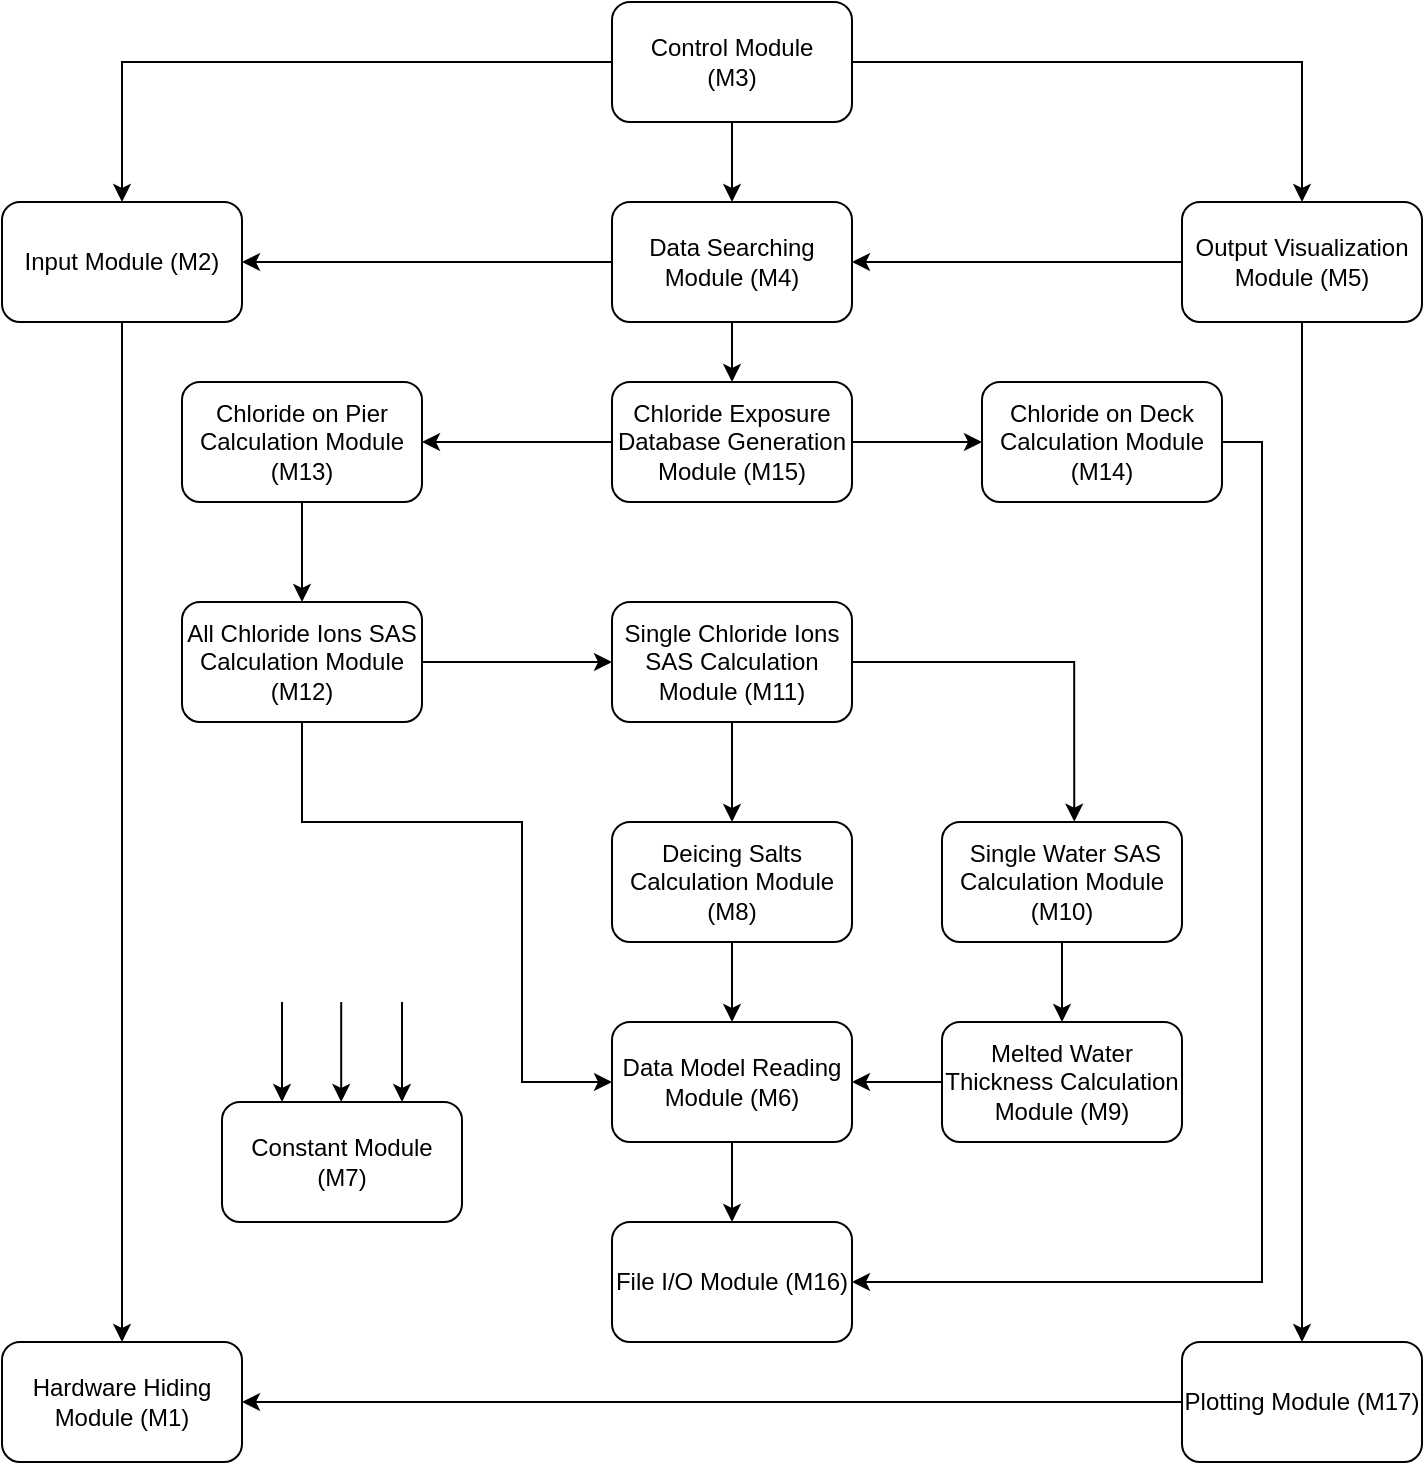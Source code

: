 <mxfile version="24.6.4" type="device">
  <diagram name="Page-1" id="wZjV9qDytIvPm5i4ttU7">
    <mxGraphModel dx="987" dy="1020" grid="1" gridSize="10" guides="1" tooltips="1" connect="1" arrows="1" fold="1" page="1" pageScale="1" pageWidth="850" pageHeight="1100" math="0" shadow="0">
      <root>
        <mxCell id="0" />
        <mxCell id="1" parent="0" />
        <mxCell id="WcX5q98_CKzhmVR-eJGj-28" style="edgeStyle=orthogonalEdgeStyle;rounded=0;orthogonalLoop=1;jettySize=auto;html=1;entryX=0.5;entryY=0;entryDx=0;entryDy=0;" parent="1" source="9vECl-wMKcsPk-x4HXwI-1" target="9vECl-wMKcsPk-x4HXwI-6" edge="1">
          <mxGeometry relative="1" as="geometry" />
        </mxCell>
        <mxCell id="WcX5q98_CKzhmVR-eJGj-29" style="edgeStyle=orthogonalEdgeStyle;rounded=0;orthogonalLoop=1;jettySize=auto;html=1;entryX=0.5;entryY=0;entryDx=0;entryDy=0;" parent="1" source="9vECl-wMKcsPk-x4HXwI-1" target="9vECl-wMKcsPk-x4HXwI-5" edge="1">
          <mxGeometry relative="1" as="geometry" />
        </mxCell>
        <mxCell id="WcX5q98_CKzhmVR-eJGj-33" style="edgeStyle=orthogonalEdgeStyle;rounded=0;orthogonalLoop=1;jettySize=auto;html=1;entryX=0.5;entryY=0;entryDx=0;entryDy=0;" parent="1" source="9vECl-wMKcsPk-x4HXwI-1" target="BKo1xUMFl-pc96jl3FT2-1" edge="1">
          <mxGeometry relative="1" as="geometry" />
        </mxCell>
        <mxCell id="9vECl-wMKcsPk-x4HXwI-1" value="Control Module&lt;div&gt;(M3)&lt;/div&gt;" style="rounded=1;whiteSpace=wrap;html=1;" parent="1" vertex="1">
          <mxGeometry x="365" y="50" width="120" height="60" as="geometry" />
        </mxCell>
        <mxCell id="9vECl-wMKcsPk-x4HXwI-2" value="Hardware Hiding Module&amp;nbsp;&lt;span style=&quot;background-color: initial;&quot;&gt;(M1)&lt;/span&gt;" style="rounded=1;whiteSpace=wrap;html=1;" parent="1" vertex="1">
          <mxGeometry x="60" y="720" width="120" height="60" as="geometry" />
        </mxCell>
        <mxCell id="WcX5q98_CKzhmVR-eJGj-40" style="edgeStyle=orthogonalEdgeStyle;rounded=0;orthogonalLoop=1;jettySize=auto;html=1;entryX=1;entryY=0.5;entryDx=0;entryDy=0;exitX=0;exitY=0.5;exitDx=0;exitDy=0;" parent="1" source="9vECl-wMKcsPk-x4HXwI-4" target="WcX5q98_CKzhmVR-eJGj-6" edge="1">
          <mxGeometry relative="1" as="geometry" />
        </mxCell>
        <mxCell id="e19A9XUtczO1Gv_rQ71Y-2" style="edgeStyle=orthogonalEdgeStyle;rounded=0;orthogonalLoop=1;jettySize=auto;html=1;" edge="1" parent="1" source="9vECl-wMKcsPk-x4HXwI-4" target="e19A9XUtczO1Gv_rQ71Y-1">
          <mxGeometry relative="1" as="geometry" />
        </mxCell>
        <mxCell id="9vECl-wMKcsPk-x4HXwI-4" value="&lt;div&gt;Chloride Exposure Database Generation Module&amp;nbsp;&lt;span style=&quot;background-color: initial;&quot;&gt;(M15)&lt;/span&gt;&lt;/div&gt;" style="rounded=1;whiteSpace=wrap;html=1;" parent="1" vertex="1">
          <mxGeometry x="365" y="240" width="120" height="60" as="geometry" />
        </mxCell>
        <mxCell id="WcX5q98_CKzhmVR-eJGj-34" style="edgeStyle=orthogonalEdgeStyle;rounded=0;orthogonalLoop=1;jettySize=auto;html=1;entryX=1;entryY=0.5;entryDx=0;entryDy=0;" parent="1" source="9vECl-wMKcsPk-x4HXwI-5" target="BKo1xUMFl-pc96jl3FT2-1" edge="1">
          <mxGeometry relative="1" as="geometry" />
        </mxCell>
        <mxCell id="WcX5q98_CKzhmVR-eJGj-37" style="edgeStyle=orthogonalEdgeStyle;rounded=0;orthogonalLoop=1;jettySize=auto;html=1;entryX=0.5;entryY=0;entryDx=0;entryDy=0;exitX=0.5;exitY=1;exitDx=0;exitDy=0;" parent="1" source="9vECl-wMKcsPk-x4HXwI-5" target="9vECl-wMKcsPk-x4HXwI-4" edge="1">
          <mxGeometry relative="1" as="geometry" />
        </mxCell>
        <mxCell id="9vECl-wMKcsPk-x4HXwI-5" value="Data Searching Module&amp;nbsp;&lt;span style=&quot;background-color: initial;&quot;&gt;(M4)&lt;/span&gt;" style="rounded=1;whiteSpace=wrap;html=1;" parent="1" vertex="1">
          <mxGeometry x="365" y="150" width="120" height="60" as="geometry" />
        </mxCell>
        <mxCell id="WcX5q98_CKzhmVR-eJGj-41" style="edgeStyle=orthogonalEdgeStyle;rounded=0;orthogonalLoop=1;jettySize=auto;html=1;exitX=0;exitY=0.5;exitDx=0;exitDy=0;entryX=1;entryY=0.5;entryDx=0;entryDy=0;" parent="1" source="9vECl-wMKcsPk-x4HXwI-6" target="9vECl-wMKcsPk-x4HXwI-5" edge="1">
          <mxGeometry relative="1" as="geometry" />
        </mxCell>
        <mxCell id="9vECl-wMKcsPk-x4HXwI-6" value="Output Visualization Module&amp;nbsp;&lt;span style=&quot;background-color: initial;&quot;&gt;(M5)&lt;/span&gt;" style="rounded=1;whiteSpace=wrap;html=1;" parent="1" vertex="1">
          <mxGeometry x="650" y="150" width="120" height="60" as="geometry" />
        </mxCell>
        <mxCell id="WcX5q98_CKzhmVR-eJGj-32" style="edgeStyle=orthogonalEdgeStyle;rounded=0;orthogonalLoop=1;jettySize=auto;html=1;entryX=0.5;entryY=0;entryDx=0;entryDy=0;" parent="1" source="BKo1xUMFl-pc96jl3FT2-1" target="9vECl-wMKcsPk-x4HXwI-2" edge="1">
          <mxGeometry relative="1" as="geometry" />
        </mxCell>
        <mxCell id="BKo1xUMFl-pc96jl3FT2-1" value="Input Module&amp;nbsp;&lt;span style=&quot;background-color: initial;&quot;&gt;(M2)&lt;/span&gt;" style="rounded=1;whiteSpace=wrap;html=1;" parent="1" vertex="1">
          <mxGeometry x="60" y="150" width="120" height="60" as="geometry" />
        </mxCell>
        <mxCell id="WcX5q98_CKzhmVR-eJGj-27" style="edgeStyle=orthogonalEdgeStyle;rounded=0;orthogonalLoop=1;jettySize=auto;html=1;entryX=1;entryY=0.5;entryDx=0;entryDy=0;" parent="1" source="Chvrd0mx-0JxUexaGwyr-2" target="9vECl-wMKcsPk-x4HXwI-2" edge="1">
          <mxGeometry relative="1" as="geometry" />
        </mxCell>
        <mxCell id="Chvrd0mx-0JxUexaGwyr-2" value="Plotting Module&amp;nbsp;&lt;span style=&quot;background-color: initial;&quot;&gt;(M17)&lt;/span&gt;" style="rounded=1;whiteSpace=wrap;html=1;" parent="1" vertex="1">
          <mxGeometry x="650" y="720" width="120" height="60" as="geometry" />
        </mxCell>
        <mxCell id="Chvrd0mx-0JxUexaGwyr-3" value="" style="endArrow=classic;html=1;rounded=0;entryX=0.5;entryY=0;entryDx=0;entryDy=0;exitX=0.5;exitY=1;exitDx=0;exitDy=0;" parent="1" source="9vECl-wMKcsPk-x4HXwI-6" target="Chvrd0mx-0JxUexaGwyr-2" edge="1">
          <mxGeometry width="50" height="50" relative="1" as="geometry">
            <mxPoint x="630" y="260" as="sourcePoint" />
            <mxPoint x="630" y="330" as="targetPoint" />
          </mxGeometry>
        </mxCell>
        <mxCell id="WcX5q98_CKzhmVR-eJGj-39" style="edgeStyle=orthogonalEdgeStyle;rounded=0;orthogonalLoop=1;jettySize=auto;html=1;entryX=0.5;entryY=0;entryDx=0;entryDy=0;" parent="1" source="WcX5q98_CKzhmVR-eJGj-1" target="WcX5q98_CKzhmVR-eJGj-7" edge="1">
          <mxGeometry relative="1" as="geometry" />
        </mxCell>
        <mxCell id="WcX5q98_CKzhmVR-eJGj-1" value="Deicing Salts Calculation Module&lt;div&gt;(M8)&lt;/div&gt;" style="rounded=1;whiteSpace=wrap;html=1;" parent="1" vertex="1">
          <mxGeometry x="365" y="460" width="120" height="60" as="geometry" />
        </mxCell>
        <mxCell id="WcX5q98_CKzhmVR-eJGj-12" style="edgeStyle=orthogonalEdgeStyle;rounded=0;orthogonalLoop=1;jettySize=auto;html=1;entryX=1;entryY=0.5;entryDx=0;entryDy=0;" parent="1" source="WcX5q98_CKzhmVR-eJGj-2" target="WcX5q98_CKzhmVR-eJGj-7" edge="1">
          <mxGeometry relative="1" as="geometry" />
        </mxCell>
        <mxCell id="WcX5q98_CKzhmVR-eJGj-2" value="Melted Water Thickness Calculation Module&amp;nbsp;&lt;span style=&quot;background-color: initial;&quot;&gt;(M9)&lt;/span&gt;" style="rounded=1;whiteSpace=wrap;html=1;" parent="1" vertex="1">
          <mxGeometry x="530" y="560" width="120" height="60" as="geometry" />
        </mxCell>
        <mxCell id="WcX5q98_CKzhmVR-eJGj-13" style="edgeStyle=orthogonalEdgeStyle;rounded=0;orthogonalLoop=1;jettySize=auto;html=1;entryX=0.5;entryY=0;entryDx=0;entryDy=0;" parent="1" source="WcX5q98_CKzhmVR-eJGj-3" target="WcX5q98_CKzhmVR-eJGj-2" edge="1">
          <mxGeometry relative="1" as="geometry" />
        </mxCell>
        <mxCell id="WcX5q98_CKzhmVR-eJGj-3" value="&amp;nbsp;Single Water SAS Calculation Module&lt;div&gt;(M10)&lt;/div&gt;" style="rounded=1;whiteSpace=wrap;html=1;" parent="1" vertex="1">
          <mxGeometry x="530" y="460" width="120" height="60" as="geometry" />
        </mxCell>
        <mxCell id="WcX5q98_CKzhmVR-eJGj-17" style="edgeStyle=orthogonalEdgeStyle;rounded=0;orthogonalLoop=1;jettySize=auto;html=1;entryX=0;entryY=0.5;entryDx=0;entryDy=0;" parent="1" source="WcX5q98_CKzhmVR-eJGj-4" target="WcX5q98_CKzhmVR-eJGj-5" edge="1">
          <mxGeometry relative="1" as="geometry" />
        </mxCell>
        <mxCell id="WcX5q98_CKzhmVR-eJGj-18" style="edgeStyle=orthogonalEdgeStyle;rounded=0;orthogonalLoop=1;jettySize=auto;html=1;entryX=0;entryY=0.5;entryDx=0;entryDy=0;" parent="1" source="WcX5q98_CKzhmVR-eJGj-4" target="WcX5q98_CKzhmVR-eJGj-7" edge="1">
          <mxGeometry relative="1" as="geometry">
            <Array as="points">
              <mxPoint x="210" y="460" />
              <mxPoint x="320" y="460" />
              <mxPoint x="320" y="590" />
            </Array>
          </mxGeometry>
        </mxCell>
        <mxCell id="WcX5q98_CKzhmVR-eJGj-4" value="All Chloride Ions SAS Calculation Module&lt;div&gt;(M12)&lt;/div&gt;" style="rounded=1;whiteSpace=wrap;html=1;" parent="1" vertex="1">
          <mxGeometry x="150" y="350" width="120" height="60" as="geometry" />
        </mxCell>
        <mxCell id="WcX5q98_CKzhmVR-eJGj-15" style="edgeStyle=orthogonalEdgeStyle;rounded=0;orthogonalLoop=1;jettySize=auto;html=1;entryX=0.5;entryY=0;entryDx=0;entryDy=0;" parent="1" source="WcX5q98_CKzhmVR-eJGj-5" target="WcX5q98_CKzhmVR-eJGj-1" edge="1">
          <mxGeometry relative="1" as="geometry" />
        </mxCell>
        <mxCell id="WcX5q98_CKzhmVR-eJGj-5" value="Single Chloride Ions SAS Calculation Module&amp;nbsp;&lt;span style=&quot;background-color: initial;&quot;&gt;(M11)&lt;/span&gt;" style="rounded=1;whiteSpace=wrap;html=1;" parent="1" vertex="1">
          <mxGeometry x="365" y="350" width="120" height="60" as="geometry" />
        </mxCell>
        <mxCell id="WcX5q98_CKzhmVR-eJGj-19" style="edgeStyle=orthogonalEdgeStyle;rounded=0;orthogonalLoop=1;jettySize=auto;html=1;entryX=0.5;entryY=0;entryDx=0;entryDy=0;" parent="1" source="WcX5q98_CKzhmVR-eJGj-6" target="WcX5q98_CKzhmVR-eJGj-4" edge="1">
          <mxGeometry relative="1" as="geometry" />
        </mxCell>
        <mxCell id="WcX5q98_CKzhmVR-eJGj-6" value="Chloride on Pier Calculation Module&lt;div&gt;(M13)&lt;/div&gt;" style="rounded=1;whiteSpace=wrap;html=1;" parent="1" vertex="1">
          <mxGeometry x="150" y="240" width="120" height="60" as="geometry" />
        </mxCell>
        <mxCell id="WcX5q98_CKzhmVR-eJGj-10" value="" style="edgeStyle=orthogonalEdgeStyle;rounded=0;orthogonalLoop=1;jettySize=auto;html=1;" parent="1" source="WcX5q98_CKzhmVR-eJGj-7" target="WcX5q98_CKzhmVR-eJGj-9" edge="1">
          <mxGeometry relative="1" as="geometry" />
        </mxCell>
        <mxCell id="WcX5q98_CKzhmVR-eJGj-7" value="Data Model Reading Module&amp;nbsp;&lt;span style=&quot;background-color: initial;&quot;&gt;(M6)&lt;/span&gt;" style="rounded=1;whiteSpace=wrap;html=1;" parent="1" vertex="1">
          <mxGeometry x="365" y="560" width="120" height="60" as="geometry" />
        </mxCell>
        <mxCell id="WcX5q98_CKzhmVR-eJGj-8" value="Constant Module&lt;div&gt;(M7)&lt;/div&gt;" style="rounded=1;whiteSpace=wrap;html=1;" parent="1" vertex="1">
          <mxGeometry x="170" y="600" width="120" height="60" as="geometry" />
        </mxCell>
        <mxCell id="WcX5q98_CKzhmVR-eJGj-9" value="File I/O Module&amp;nbsp;&lt;span style=&quot;background-color: initial;&quot;&gt;(M16)&lt;/span&gt;" style="rounded=1;whiteSpace=wrap;html=1;" parent="1" vertex="1">
          <mxGeometry x="365" y="660" width="120" height="60" as="geometry" />
        </mxCell>
        <mxCell id="WcX5q98_CKzhmVR-eJGj-21" style="edgeStyle=orthogonalEdgeStyle;rounded=0;orthogonalLoop=1;jettySize=auto;html=1;entryX=0.551;entryY=-0.003;entryDx=0;entryDy=0;entryPerimeter=0;" parent="1" source="WcX5q98_CKzhmVR-eJGj-5" target="WcX5q98_CKzhmVR-eJGj-3" edge="1">
          <mxGeometry relative="1" as="geometry" />
        </mxCell>
        <mxCell id="WcX5q98_CKzhmVR-eJGj-24" value="" style="endArrow=classic;html=1;rounded=0;entryX=0.25;entryY=0;entryDx=0;entryDy=0;" parent="1" target="WcX5q98_CKzhmVR-eJGj-8" edge="1">
          <mxGeometry width="50" height="50" relative="1" as="geometry">
            <mxPoint x="200" y="550" as="sourcePoint" />
            <mxPoint x="200" y="600" as="targetPoint" />
          </mxGeometry>
        </mxCell>
        <mxCell id="WcX5q98_CKzhmVR-eJGj-25" value="" style="endArrow=classic;html=1;rounded=0;entryX=0.25;entryY=0;entryDx=0;entryDy=0;" parent="1" edge="1">
          <mxGeometry width="50" height="50" relative="1" as="geometry">
            <mxPoint x="229.6" y="550" as="sourcePoint" />
            <mxPoint x="229.6" y="600" as="targetPoint" />
          </mxGeometry>
        </mxCell>
        <mxCell id="WcX5q98_CKzhmVR-eJGj-26" value="" style="endArrow=classic;html=1;rounded=0;entryX=0.25;entryY=0;entryDx=0;entryDy=0;" parent="1" edge="1">
          <mxGeometry width="50" height="50" relative="1" as="geometry">
            <mxPoint x="260" y="550" as="sourcePoint" />
            <mxPoint x="260" y="600" as="targetPoint" />
          </mxGeometry>
        </mxCell>
        <mxCell id="e19A9XUtczO1Gv_rQ71Y-3" style="edgeStyle=orthogonalEdgeStyle;rounded=0;orthogonalLoop=1;jettySize=auto;html=1;exitX=1;exitY=0.5;exitDx=0;exitDy=0;entryX=1;entryY=0.5;entryDx=0;entryDy=0;" edge="1" parent="1" source="e19A9XUtczO1Gv_rQ71Y-1" target="WcX5q98_CKzhmVR-eJGj-9">
          <mxGeometry relative="1" as="geometry" />
        </mxCell>
        <mxCell id="e19A9XUtczO1Gv_rQ71Y-1" value="Chloride on Deck Calculation Module&lt;div&gt;(M14)&lt;/div&gt;" style="rounded=1;whiteSpace=wrap;html=1;" vertex="1" parent="1">
          <mxGeometry x="550" y="240" width="120" height="60" as="geometry" />
        </mxCell>
      </root>
    </mxGraphModel>
  </diagram>
</mxfile>
